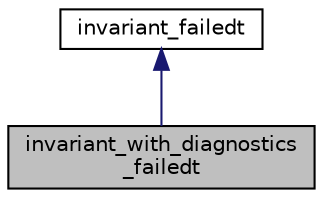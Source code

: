 digraph "invariant_with_diagnostics_failedt"
{
 // LATEX_PDF_SIZE
  bgcolor="transparent";
  edge [fontname="Helvetica",fontsize="10",labelfontname="Helvetica",labelfontsize="10"];
  node [fontname="Helvetica",fontsize="10",shape=record];
  Node1 [label="invariant_with_diagnostics\l_failedt",height=0.2,width=0.4,color="black", fillcolor="grey75", style="filled", fontcolor="black",tooltip="A class that includes diagnostic information related to an invariant violation."];
  Node2 -> Node1 [dir="back",color="midnightblue",fontsize="10",style="solid",fontname="Helvetica"];
  Node2 [label="invariant_failedt",height=0.2,width=0.4,color="black",URL="$classinvariant__failedt.html",tooltip="A logic error, augmented with a distinguished field to hold a backtrace."];
}
